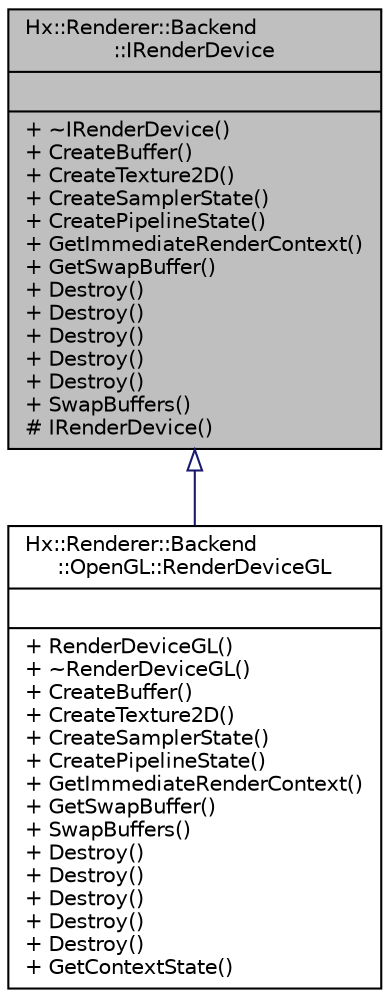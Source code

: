 digraph "Hx::Renderer::Backend::IRenderDevice"
{
  edge [fontname="Helvetica",fontsize="10",labelfontname="Helvetica",labelfontsize="10"];
  node [fontname="Helvetica",fontsize="10",shape=record];
  Node0 [label="{Hx::Renderer::Backend\l::IRenderDevice\n||+ ~IRenderDevice()\l+ CreateBuffer()\l+ CreateTexture2D()\l+ CreateSamplerState()\l+ CreatePipelineState()\l+ GetImmediateRenderContext()\l+ GetSwapBuffer()\l+ Destroy()\l+ Destroy()\l+ Destroy()\l+ Destroy()\l+ Destroy()\l+ SwapBuffers()\l# IRenderDevice()\l}",height=0.2,width=0.4,color="black", fillcolor="grey75", style="filled", fontcolor="black"];
  Node0 -> Node1 [dir="back",color="midnightblue",fontsize="10",style="solid",arrowtail="onormal",fontname="Helvetica"];
  Node1 [label="{Hx::Renderer::Backend\l::OpenGL::RenderDeviceGL\n||+ RenderDeviceGL()\l+ ~RenderDeviceGL()\l+ CreateBuffer()\l+ CreateTexture2D()\l+ CreateSamplerState()\l+ CreatePipelineState()\l+ GetImmediateRenderContext()\l+ GetSwapBuffer()\l+ SwapBuffers()\l+ Destroy()\l+ Destroy()\l+ Destroy()\l+ Destroy()\l+ Destroy()\l+ GetContextState()\l}",height=0.2,width=0.4,color="black", fillcolor="white", style="filled",URL="$classHx_1_1Renderer_1_1Backend_1_1OpenGL_1_1RenderDeviceGL.html"];
}
